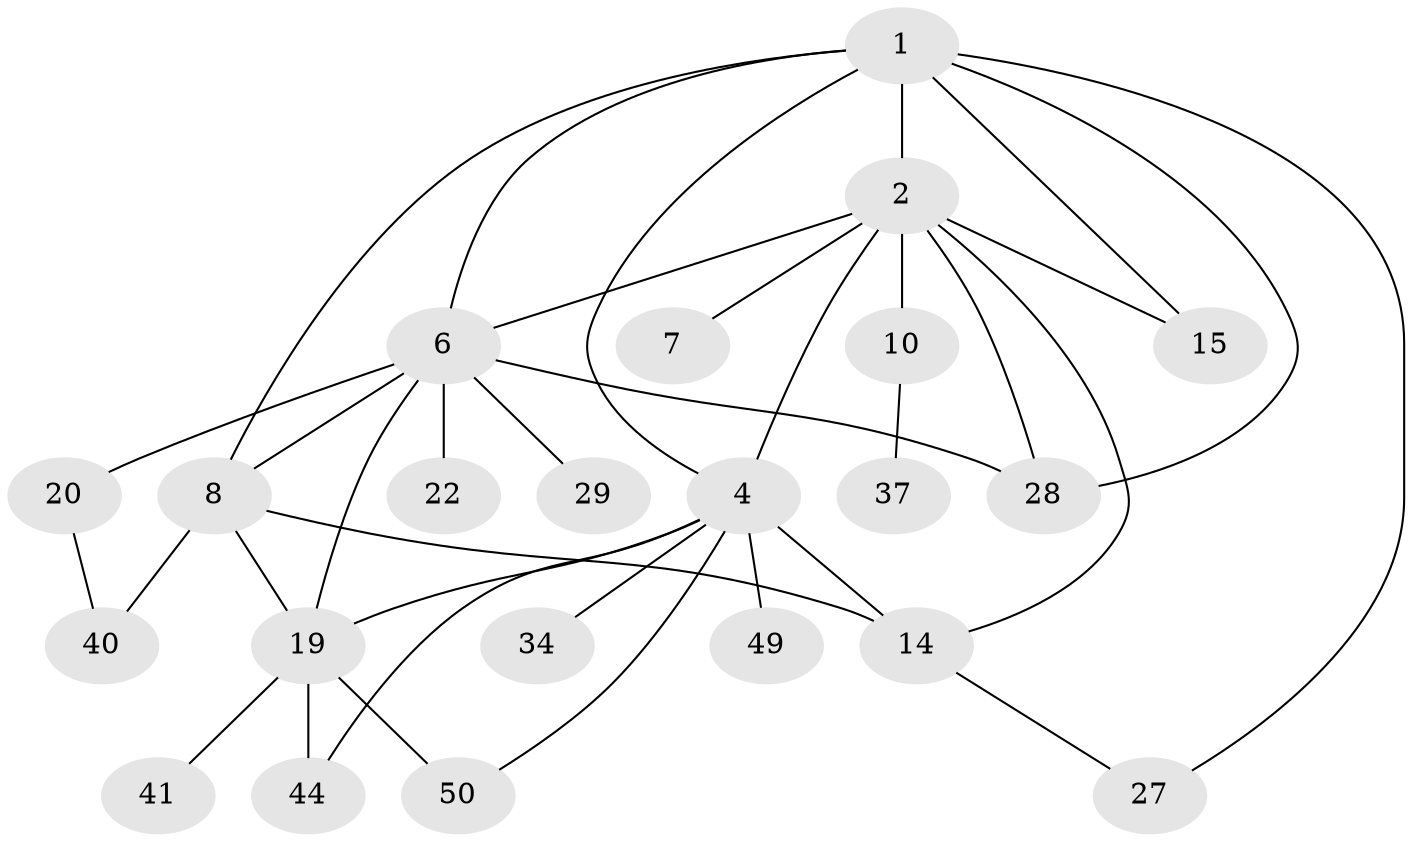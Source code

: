 // original degree distribution, {7: 0.017857142857142856, 6: 0.07142857142857142, 5: 0.08928571428571429, 2: 0.30357142857142855, 3: 0.21428571428571427, 4: 0.08928571428571429, 1: 0.21428571428571427}
// Generated by graph-tools (version 1.1) at 2025/17/03/04/25 18:17:04]
// undirected, 22 vertices, 35 edges
graph export_dot {
graph [start="1"]
  node [color=gray90,style=filled];
  1;
  2 [super="+5+3+13"];
  4 [super="+17+9+32"];
  6 [super="+47+12"];
  7;
  8 [super="+43+18"];
  10 [super="+38+48"];
  14 [super="+23+26"];
  15 [super="+21"];
  19 [super="+39+53+24+35"];
  20 [super="+36+31"];
  22;
  27 [super="+42"];
  28;
  29;
  34;
  37 [super="+46"];
  40;
  41;
  44 [super="+51"];
  49;
  50;
  1 -- 2;
  1 -- 4;
  1 -- 8;
  1 -- 15;
  1 -- 28;
  1 -- 6;
  1 -- 27;
  2 -- 7 [weight=3];
  2 -- 28;
  2 -- 6;
  2 -- 4;
  2 -- 10 [weight=2];
  2 -- 14;
  2 -- 15 [weight=2];
  4 -- 14 [weight=2];
  4 -- 50;
  4 -- 49;
  4 -- 44;
  4 -- 34;
  4 -- 19;
  6 -- 29;
  6 -- 8;
  6 -- 28;
  6 -- 20;
  6 -- 22;
  6 -- 19;
  8 -- 19 [weight=3];
  8 -- 40;
  8 -- 14;
  10 -- 37;
  14 -- 27;
  19 -- 44 [weight=2];
  19 -- 50 [weight=2];
  19 -- 41;
  20 -- 40;
}
